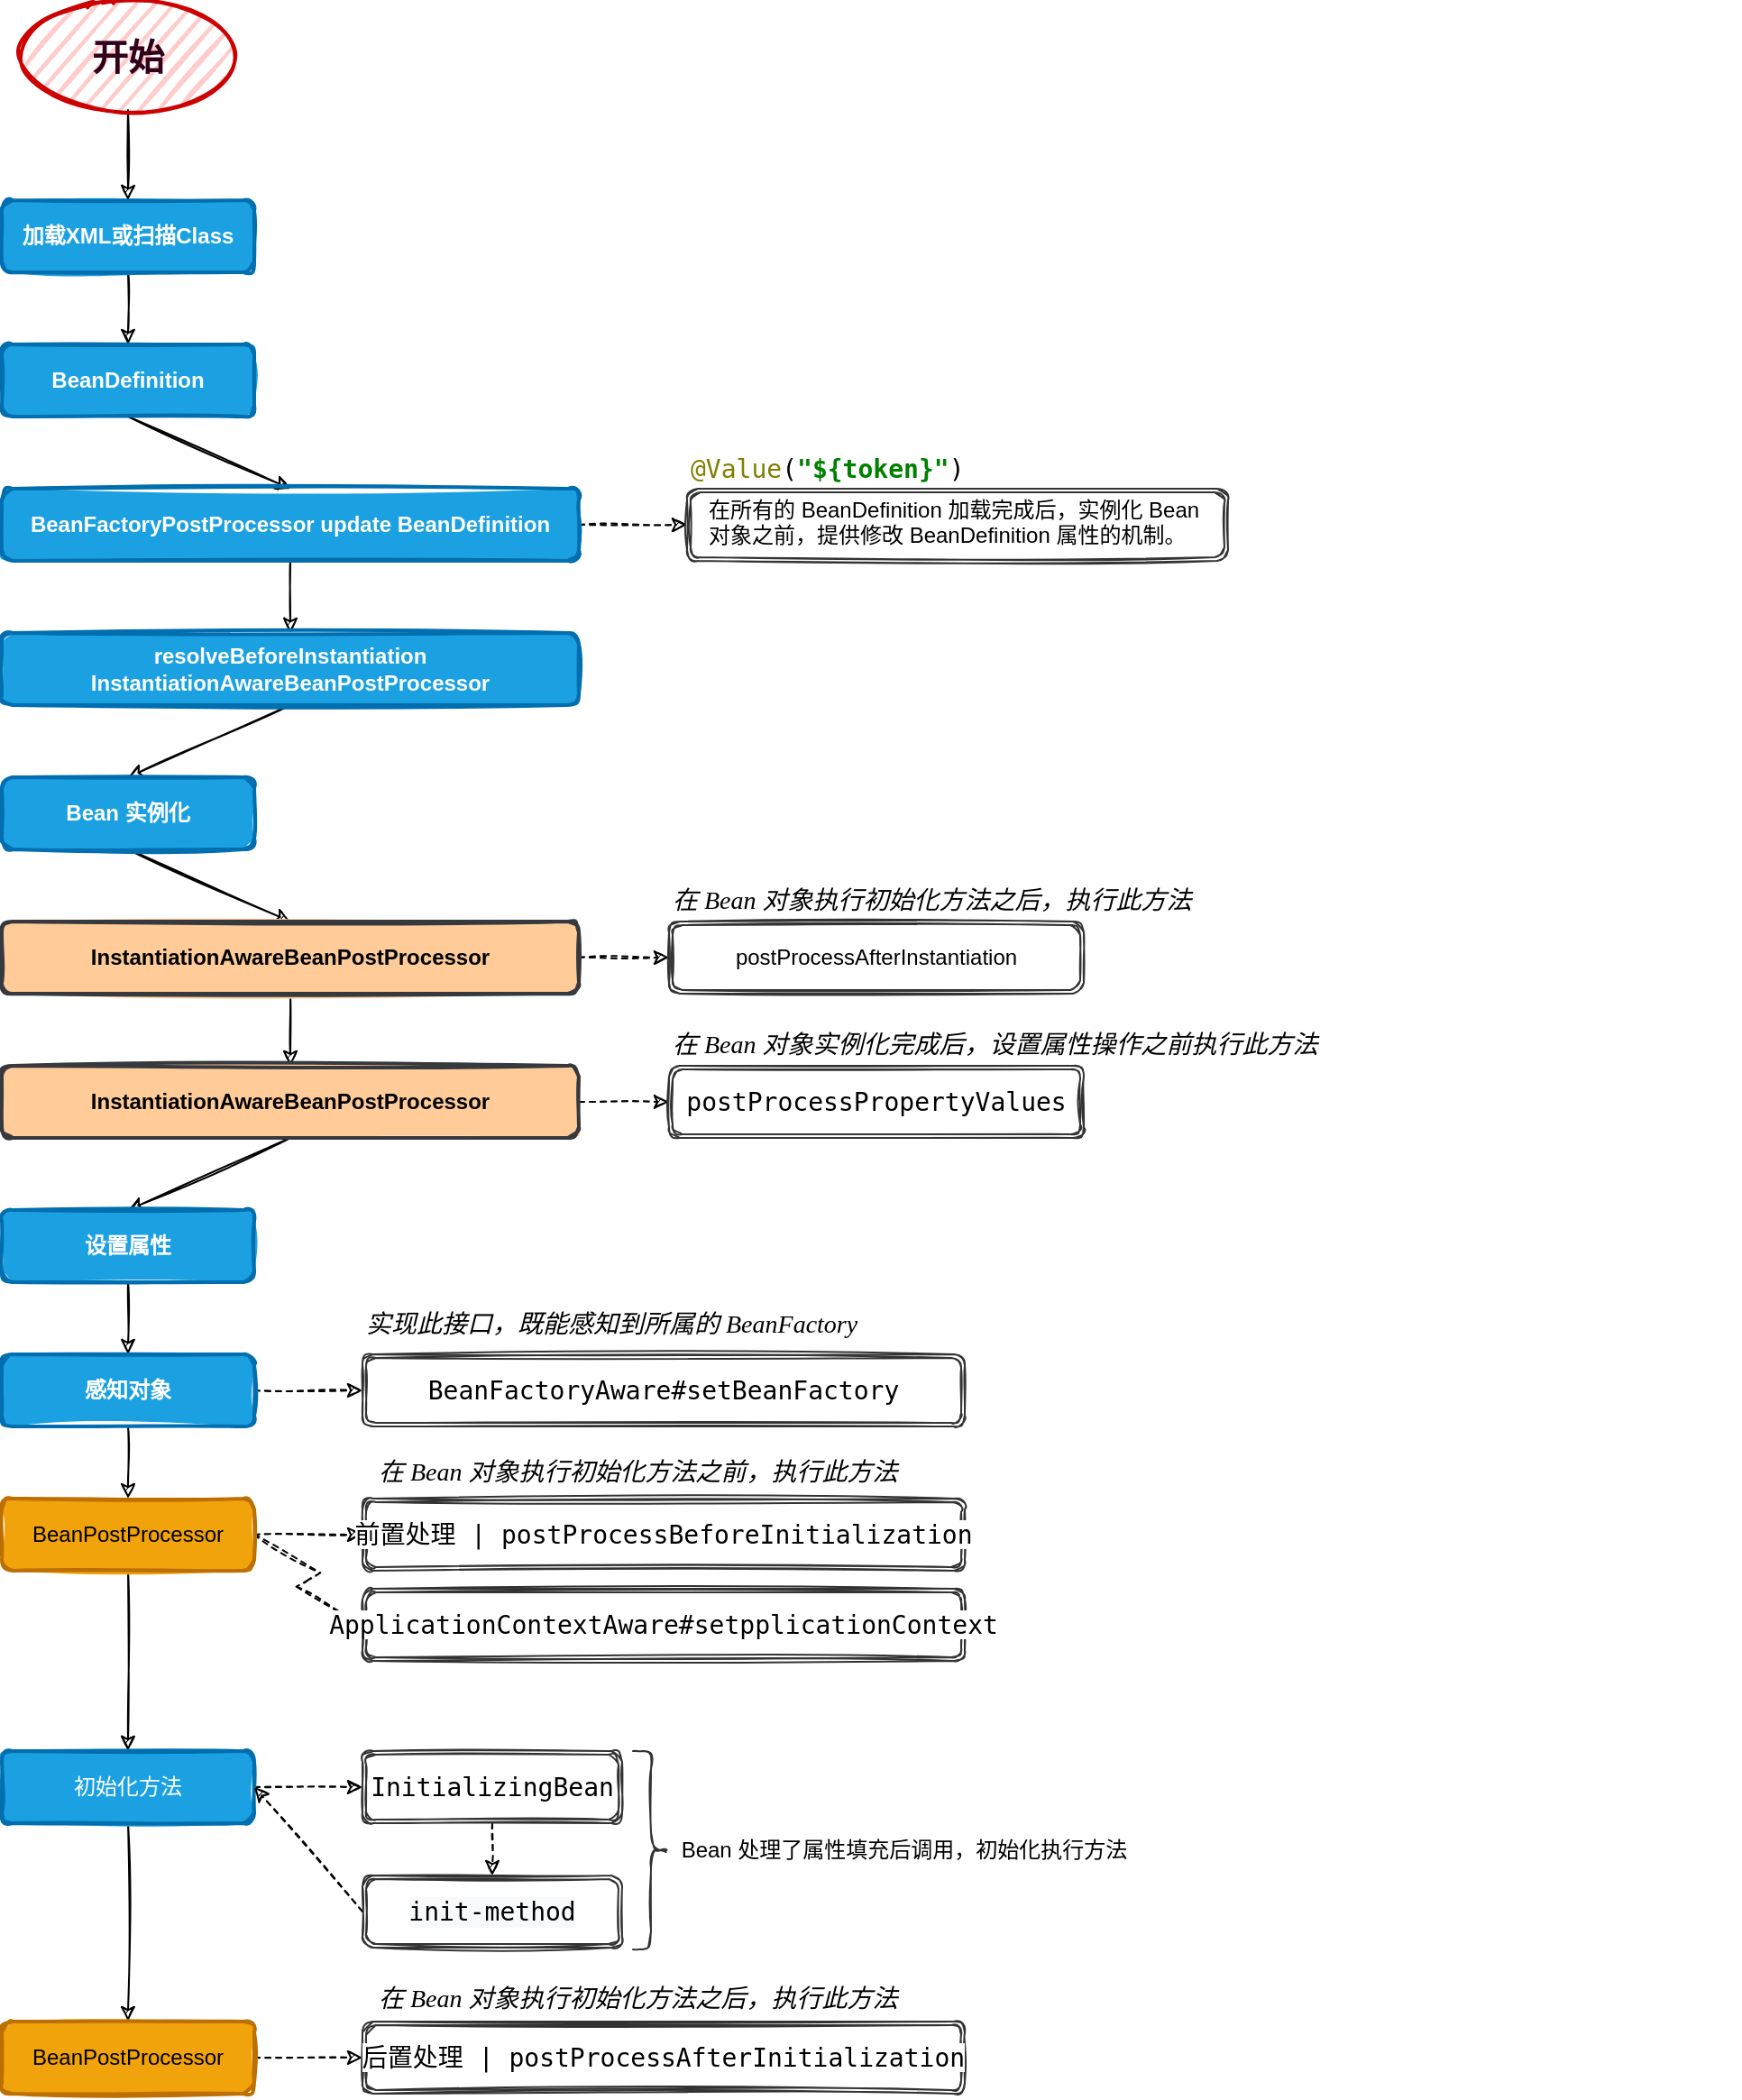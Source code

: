 <mxfile version="14.9.4" type="github">
  <diagram id="LKX4OvRe6VDWAZ0Fz87s" name="第 1 页">
    <mxGraphModel dx="1422" dy="762" grid="1" gridSize="10" guides="1" tooltips="1" connect="1" arrows="1" fold="1" page="1" pageScale="1" pageWidth="827" pageHeight="1169" math="0" shadow="0">
      <root>
        <mxCell id="0" />
        <mxCell id="1" parent="0" />
        <mxCell id="oo5crSJGMGlpb1dWaUvM-6" style="edgeStyle=orthogonalEdgeStyle;rounded=0;sketch=1;orthogonalLoop=1;jettySize=auto;html=1;exitX=0.5;exitY=1;exitDx=0;exitDy=0;entryX=0.5;entryY=0;entryDx=0;entryDy=0;" edge="1" parent="1" source="oo5crSJGMGlpb1dWaUvM-1" target="oo5crSJGMGlpb1dWaUvM-5">
          <mxGeometry relative="1" as="geometry" />
        </mxCell>
        <mxCell id="oo5crSJGMGlpb1dWaUvM-1" value="&lt;b&gt;加载XML或扫描Class&lt;/b&gt;" style="rounded=1;whiteSpace=wrap;html=1;strokeWidth=2;fillWeight=4;hachureGap=8;hachureAngle=45;fillColor=#1ba1e2;sketch=1;fontColor=#ffffff;fillStyle=solid;strokeColor=#006EAF;" vertex="1" parent="1">
          <mxGeometry x="126" y="200" width="140" height="40" as="geometry" />
        </mxCell>
        <mxCell id="oo5crSJGMGlpb1dWaUvM-4" style="edgeStyle=orthogonalEdgeStyle;rounded=0;orthogonalLoop=1;jettySize=auto;html=1;exitX=0.5;exitY=1;exitDx=0;exitDy=0;entryX=0.5;entryY=0;entryDx=0;entryDy=0;sketch=1;" edge="1" parent="1" source="oo5crSJGMGlpb1dWaUvM-2" target="oo5crSJGMGlpb1dWaUvM-1">
          <mxGeometry relative="1" as="geometry" />
        </mxCell>
        <mxCell id="oo5crSJGMGlpb1dWaUvM-2" value="&lt;b&gt;&lt;font style=&quot;font-size: 20px&quot; color=&quot;#33001a&quot;&gt;开始&lt;/font&gt;&lt;/b&gt;" style="ellipse;whiteSpace=wrap;html=1;strokeWidth=2;fillWeight=2;hachureGap=8;fillStyle=dots;sketch=1;shadow=0;strokeColor=#CC0000;fillColor=#FFCCCC;" vertex="1" parent="1">
          <mxGeometry x="136" y="90" width="120" height="60" as="geometry" />
        </mxCell>
        <mxCell id="oo5crSJGMGlpb1dWaUvM-9" style="rounded=0;sketch=1;orthogonalLoop=1;jettySize=auto;html=1;exitX=0.5;exitY=1;exitDx=0;exitDy=0;elbow=vertical;" edge="1" parent="1" source="oo5crSJGMGlpb1dWaUvM-5">
          <mxGeometry relative="1" as="geometry">
            <mxPoint x="286" y="360" as="targetPoint" />
          </mxGeometry>
        </mxCell>
        <mxCell id="oo5crSJGMGlpb1dWaUvM-5" value="&lt;b&gt;BeanDefinition&lt;/b&gt;" style="rounded=1;whiteSpace=wrap;html=1;strokeWidth=2;fillWeight=4;hachureGap=8;hachureAngle=45;fillColor=#1ba1e2;sketch=1;fontColor=#ffffff;fillStyle=solid;strokeColor=#006EAF;" vertex="1" parent="1">
          <mxGeometry x="126" y="280" width="140" height="40" as="geometry" />
        </mxCell>
        <mxCell id="oo5crSJGMGlpb1dWaUvM-13" style="edgeStyle=orthogonalEdgeStyle;rounded=0;sketch=1;orthogonalLoop=1;jettySize=auto;html=1;exitX=1;exitY=0.5;exitDx=0;exitDy=0;entryX=0;entryY=0.5;entryDx=0;entryDy=0;dashed=1;" edge="1" parent="1" source="oo5crSJGMGlpb1dWaUvM-7" target="oo5crSJGMGlpb1dWaUvM-12">
          <mxGeometry relative="1" as="geometry" />
        </mxCell>
        <mxCell id="oo5crSJGMGlpb1dWaUvM-17" style="edgeStyle=orthogonalEdgeStyle;rounded=0;sketch=1;orthogonalLoop=1;jettySize=auto;html=1;exitX=0.5;exitY=1;exitDx=0;exitDy=0;entryX=0.5;entryY=0;entryDx=0;entryDy=0;" edge="1" parent="1" source="oo5crSJGMGlpb1dWaUvM-7" target="oo5crSJGMGlpb1dWaUvM-15">
          <mxGeometry relative="1" as="geometry">
            <mxPoint x="286" y="430" as="targetPoint" />
          </mxGeometry>
        </mxCell>
        <mxCell id="oo5crSJGMGlpb1dWaUvM-7" value="&lt;b&gt;BeanFactoryPostProcessor update BeanDefinition&lt;/b&gt;" style="rounded=1;whiteSpace=wrap;html=1;strokeWidth=2;fillWeight=4;hachureGap=8;hachureAngle=45;fillColor=#1ba1e2;sketch=1;fontColor=#ffffff;fillStyle=solid;strokeColor=#006EAF;" vertex="1" parent="1">
          <mxGeometry x="126" y="360" width="320" height="40" as="geometry" />
        </mxCell>
        <mxCell id="oo5crSJGMGlpb1dWaUvM-10" value="在所有的 BeanDefinition 加载完成后，实例化 Bean 对象之前，提供修改 BeanDefinition 属性的机制。" style="text;whiteSpace=wrap;html=1;" vertex="1" parent="1">
          <mxGeometry x="516" y="358" width="280" height="50" as="geometry" />
        </mxCell>
        <mxCell id="oo5crSJGMGlpb1dWaUvM-11" value="&lt;pre style=&quot;color: rgb(0 , 0 , 0) ; font-size: 10.5pt&quot;&gt;&lt;span style=&quot;&quot;&gt;&lt;span style=&quot;color: rgb(128 , 128 , 0)&quot;&gt;@Value&lt;/span&gt;(&lt;span style=&quot;color: rgb(0 , 128 , 0) ; font-weight: bold&quot;&gt;&quot;${token}&quot;&lt;/span&gt;)&lt;/span&gt;&lt;/pre&gt;" style="text;whiteSpace=wrap;html=1;labelBackgroundColor=none;" vertex="1" parent="1">
          <mxGeometry x="506" y="320" width="160" height="30" as="geometry" />
        </mxCell>
        <mxCell id="oo5crSJGMGlpb1dWaUvM-12" value="" style="shape=ext;double=1;rounded=1;whiteSpace=wrap;html=1;shadow=0;labelBackgroundColor=none;sketch=1;fillColor=none;gradientDirection=south;strokeColor=#333333;" vertex="1" parent="1">
          <mxGeometry x="506" y="360" width="300" height="40" as="geometry" />
        </mxCell>
        <mxCell id="oo5crSJGMGlpb1dWaUvM-20" style="edgeStyle=none;rounded=0;sketch=1;orthogonalLoop=1;jettySize=auto;html=1;exitX=0.5;exitY=1;exitDx=0;exitDy=0;entryX=0.5;entryY=0;entryDx=0;entryDy=0;" edge="1" parent="1" source="oo5crSJGMGlpb1dWaUvM-15" target="oo5crSJGMGlpb1dWaUvM-19">
          <mxGeometry relative="1" as="geometry" />
        </mxCell>
        <mxCell id="oo5crSJGMGlpb1dWaUvM-15" value="&lt;b&gt;resolveBeforeInstantiation&lt;br&gt;InstantiationAwareBeanPostProcessor&lt;/b&gt;" style="rounded=1;whiteSpace=wrap;html=1;strokeWidth=2;fillWeight=4;hachureGap=8;hachureAngle=45;fillColor=#1ba1e2;sketch=1;fontColor=#ffffff;fillStyle=solid;strokeColor=#006EAF;" vertex="1" parent="1">
          <mxGeometry x="126" y="440" width="320" height="40" as="geometry" />
        </mxCell>
        <mxCell id="oo5crSJGMGlpb1dWaUvM-24" style="edgeStyle=none;rounded=0;sketch=1;orthogonalLoop=1;jettySize=auto;html=1;exitX=0.5;exitY=1;exitDx=0;exitDy=0;entryX=0.5;entryY=0;entryDx=0;entryDy=0;" edge="1" parent="1" source="oo5crSJGMGlpb1dWaUvM-19" target="oo5crSJGMGlpb1dWaUvM-21">
          <mxGeometry relative="1" as="geometry" />
        </mxCell>
        <mxCell id="oo5crSJGMGlpb1dWaUvM-19" value="&lt;b&gt;Bean 实例化&lt;/b&gt;" style="rounded=1;whiteSpace=wrap;html=1;strokeWidth=2;fillWeight=4;hachureGap=8;hachureAngle=45;fillColor=#1ba1e2;sketch=1;fontColor=#ffffff;fillStyle=solid;strokeColor=#006EAF;" vertex="1" parent="1">
          <mxGeometry x="126" y="520" width="140" height="40" as="geometry" />
        </mxCell>
        <mxCell id="oo5crSJGMGlpb1dWaUvM-23" style="edgeStyle=none;rounded=0;sketch=1;orthogonalLoop=1;jettySize=auto;html=1;exitX=1;exitY=0.5;exitDx=0;exitDy=0;entryX=0;entryY=0.5;entryDx=0;entryDy=0;dashed=1;" edge="1" parent="1" source="oo5crSJGMGlpb1dWaUvM-21" target="oo5crSJGMGlpb1dWaUvM-22">
          <mxGeometry relative="1" as="geometry" />
        </mxCell>
        <mxCell id="oo5crSJGMGlpb1dWaUvM-27" style="edgeStyle=none;rounded=0;sketch=1;orthogonalLoop=1;jettySize=auto;html=1;exitX=0.5;exitY=1;exitDx=0;exitDy=0;entryX=0.5;entryY=0;entryDx=0;entryDy=0;fontColor=#000000;" edge="1" parent="1" source="oo5crSJGMGlpb1dWaUvM-21" target="oo5crSJGMGlpb1dWaUvM-26">
          <mxGeometry relative="1" as="geometry" />
        </mxCell>
        <mxCell id="oo5crSJGMGlpb1dWaUvM-21" value="&lt;b&gt;InstantiationAwareBeanPostProcessor&lt;/b&gt;" style="rounded=1;whiteSpace=wrap;html=1;strokeWidth=2;fillWeight=4;hachureGap=8;hachureAngle=45;sketch=1;fillStyle=solid;strokeColor=#36393d;fillColor=#ffcc99;" vertex="1" parent="1">
          <mxGeometry x="126" y="600" width="320" height="40" as="geometry" />
        </mxCell>
        <mxCell id="oo5crSJGMGlpb1dWaUvM-22" value="postProcessAfterInstantiation" style="shape=ext;double=1;rounded=1;whiteSpace=wrap;html=1;shadow=0;labelBackgroundColor=none;sketch=1;fillColor=none;gradientDirection=south;strokeColor=#333333;" vertex="1" parent="1">
          <mxGeometry x="496" y="600" width="230" height="40" as="geometry" />
        </mxCell>
        <mxCell id="oo5crSJGMGlpb1dWaUvM-25" value="&lt;pre style=&quot;font-family: 宋体; font-size: 10.5pt;&quot;&gt;&lt;span style=&quot;font-style: italic;&quot;&gt;在 Bean 对象执行初始化方法之后，执行此方法&lt;/span&gt;&lt;/pre&gt;" style="text;whiteSpace=wrap;html=1;labelBackgroundColor=none;fontStyle=0;" vertex="1" parent="1">
          <mxGeometry x="496" y="560" width="320" height="35" as="geometry" />
        </mxCell>
        <mxCell id="oo5crSJGMGlpb1dWaUvM-29" style="edgeStyle=none;rounded=0;sketch=1;orthogonalLoop=1;jettySize=auto;html=1;exitX=1;exitY=0.5;exitDx=0;exitDy=0;entryX=0;entryY=0.5;entryDx=0;entryDy=0;fontColor=#000000;dashed=1;" edge="1" parent="1" source="oo5crSJGMGlpb1dWaUvM-26" target="oo5crSJGMGlpb1dWaUvM-28">
          <mxGeometry relative="1" as="geometry" />
        </mxCell>
        <mxCell id="oo5crSJGMGlpb1dWaUvM-33" style="edgeStyle=none;sketch=1;orthogonalLoop=1;jettySize=auto;html=1;exitX=0.5;exitY=1;exitDx=0;exitDy=0;entryX=0.5;entryY=0;entryDx=0;entryDy=0;fontColor=#000000;rounded=0;" edge="1" parent="1" source="oo5crSJGMGlpb1dWaUvM-26" target="oo5crSJGMGlpb1dWaUvM-32">
          <mxGeometry relative="1" as="geometry" />
        </mxCell>
        <mxCell id="oo5crSJGMGlpb1dWaUvM-26" value="&lt;b&gt;InstantiationAwareBeanPostProcessor&lt;/b&gt;" style="rounded=1;whiteSpace=wrap;html=1;strokeWidth=2;fillWeight=4;hachureGap=8;hachureAngle=45;sketch=1;fillStyle=solid;strokeColor=#36393d;fillColor=#ffcc99;" vertex="1" parent="1">
          <mxGeometry x="126" y="680" width="320" height="40" as="geometry" />
        </mxCell>
        <mxCell id="oo5crSJGMGlpb1dWaUvM-28" value="&lt;pre style=&quot;background-color: rgb(255 , 255 , 255) ; font-size: 10.5pt&quot;&gt;postProcessPropertyValues&lt;/pre&gt;" style="shape=ext;double=1;rounded=1;whiteSpace=wrap;html=1;shadow=0;labelBackgroundColor=none;sketch=1;fillColor=none;gradientDirection=south;strokeColor=#333333;" vertex="1" parent="1">
          <mxGeometry x="496" y="680" width="230" height="40" as="geometry" />
        </mxCell>
        <mxCell id="oo5crSJGMGlpb1dWaUvM-30" value="&lt;pre style=&quot;font-family: 宋体; font-size: 10.5pt;&quot;&gt;&lt;span style=&quot;font-style: italic;&quot;&gt;在 Bean 对象实例化完成后，设置属性操作之前执行此方法&lt;/span&gt;&lt;/pre&gt;" style="text;whiteSpace=wrap;html=1;labelBackgroundColor=none;" vertex="1" parent="1">
          <mxGeometry x="496" y="640" width="390" height="40" as="geometry" />
        </mxCell>
        <mxCell id="oo5crSJGMGlpb1dWaUvM-38" style="edgeStyle=none;rounded=0;sketch=1;orthogonalLoop=1;jettySize=auto;html=1;exitX=0.5;exitY=1;exitDx=0;exitDy=0;entryX=0.5;entryY=0;entryDx=0;entryDy=0;fontColor=#000000;" edge="1" parent="1" source="oo5crSJGMGlpb1dWaUvM-32" target="oo5crSJGMGlpb1dWaUvM-34">
          <mxGeometry relative="1" as="geometry" />
        </mxCell>
        <mxCell id="oo5crSJGMGlpb1dWaUvM-32" value="&lt;b&gt;设置属性&lt;/b&gt;" style="rounded=1;whiteSpace=wrap;html=1;strokeWidth=2;fillWeight=4;hachureGap=8;hachureAngle=45;fillColor=#1ba1e2;sketch=1;fontColor=#ffffff;fillStyle=solid;strokeColor=#006EAF;" vertex="1" parent="1">
          <mxGeometry x="126" y="760" width="140" height="40" as="geometry" />
        </mxCell>
        <mxCell id="oo5crSJGMGlpb1dWaUvM-37" style="edgeStyle=none;rounded=0;sketch=1;orthogonalLoop=1;jettySize=auto;html=1;exitX=1;exitY=0.5;exitDx=0;exitDy=0;entryX=0;entryY=0.5;entryDx=0;entryDy=0;fontColor=#000000;dashed=1;" edge="1" parent="1" source="oo5crSJGMGlpb1dWaUvM-34" target="oo5crSJGMGlpb1dWaUvM-36">
          <mxGeometry relative="1" as="geometry" />
        </mxCell>
        <mxCell id="oo5crSJGMGlpb1dWaUvM-47" style="edgeStyle=none;rounded=0;sketch=1;orthogonalLoop=1;jettySize=auto;html=1;exitX=0.5;exitY=1;exitDx=0;exitDy=0;fontColor=#FFFFFF;" edge="1" parent="1" source="oo5crSJGMGlpb1dWaUvM-34" target="oo5crSJGMGlpb1dWaUvM-41">
          <mxGeometry relative="1" as="geometry" />
        </mxCell>
        <mxCell id="oo5crSJGMGlpb1dWaUvM-34" value="&lt;b&gt;感知对象&lt;/b&gt;" style="rounded=1;whiteSpace=wrap;html=1;strokeWidth=2;fillWeight=4;hachureGap=8;hachureAngle=45;fillColor=#1ba1e2;sketch=1;fontColor=#ffffff;fillStyle=solid;strokeColor=#006EAF;" vertex="1" parent="1">
          <mxGeometry x="126" y="840" width="140" height="40" as="geometry" />
        </mxCell>
        <mxCell id="oo5crSJGMGlpb1dWaUvM-36" value="&lt;pre style=&quot;background-color: rgb(255 , 255 , 255) ; font-size: 14px&quot;&gt;&lt;font style=&quot;font-size: 14px&quot;&gt;BeanFactoryAware#&lt;/font&gt;setBeanFactory&lt;br&gt;&lt;/pre&gt;" style="shape=ext;double=1;rounded=1;whiteSpace=wrap;html=1;shadow=0;labelBackgroundColor=none;sketch=1;fillColor=none;gradientDirection=south;strokeColor=#333333;" vertex="1" parent="1">
          <mxGeometry x="326" y="840" width="334" height="40" as="geometry" />
        </mxCell>
        <mxCell id="oo5crSJGMGlpb1dWaUvM-40" value="&lt;pre style=&quot;font-family: 宋体; font-size: 10.5pt;&quot;&gt;&lt;span style=&quot;font-style: italic;&quot;&gt;实现此接口，既能感知到所属的 BeanFactory&lt;/span&gt;&lt;/pre&gt;" style="text;whiteSpace=wrap;html=1;labelBackgroundColor=none;labelBorderColor=none;" vertex="1" parent="1">
          <mxGeometry x="326" y="795" width="310" height="60" as="geometry" />
        </mxCell>
        <mxCell id="oo5crSJGMGlpb1dWaUvM-46" style="edgeStyle=none;rounded=0;sketch=1;orthogonalLoop=1;jettySize=auto;html=1;exitX=1;exitY=0.5;exitDx=0;exitDy=0;entryX=0;entryY=0.5;entryDx=0;entryDy=0;dashed=1;fontColor=#FFFFFF;" edge="1" parent="1" source="oo5crSJGMGlpb1dWaUvM-41" target="oo5crSJGMGlpb1dWaUvM-45">
          <mxGeometry relative="1" as="geometry" />
        </mxCell>
        <mxCell id="oo5crSJGMGlpb1dWaUvM-53" style="edgeStyle=isometricEdgeStyle;rounded=0;sketch=1;orthogonalLoop=1;jettySize=auto;html=1;exitX=1;exitY=0.5;exitDx=0;exitDy=0;entryX=0;entryY=0.5;entryDx=0;entryDy=0;dashed=1;fontColor=#FFFFFF;elbow=vertical;" edge="1" parent="1" source="oo5crSJGMGlpb1dWaUvM-41" target="oo5crSJGMGlpb1dWaUvM-52">
          <mxGeometry relative="1" as="geometry" />
        </mxCell>
        <mxCell id="oo5crSJGMGlpb1dWaUvM-57" style="rounded=0;sketch=1;orthogonalLoop=1;jettySize=auto;html=1;exitX=0.5;exitY=1;exitDx=0;exitDy=0;entryX=0.5;entryY=0;entryDx=0;entryDy=0;fontColor=#000000;" edge="1" parent="1" source="oo5crSJGMGlpb1dWaUvM-41" target="oo5crSJGMGlpb1dWaUvM-48">
          <mxGeometry relative="1" as="geometry" />
        </mxCell>
        <mxCell id="oo5crSJGMGlpb1dWaUvM-41" value="&lt;span style=&quot;text-align: left;&quot;&gt;BeanPostProcessor&lt;/span&gt;" style="rounded=1;whiteSpace=wrap;html=1;strokeWidth=2;fillWeight=4;hachureGap=8;hachureAngle=45;fillColor=#f0a30a;sketch=1;fillStyle=solid;strokeColor=#BD7000;fontColor=#000000;" vertex="1" parent="1">
          <mxGeometry x="126" y="920" width="140" height="40" as="geometry" />
        </mxCell>
        <mxCell id="oo5crSJGMGlpb1dWaUvM-45" value="&lt;pre style=&quot;font-size: 14px&quot;&gt;&lt;span style=&quot;background-color: rgb(255 , 255 , 255)&quot;&gt;前置处理 | postProcessBeforeInitialization&lt;/span&gt;&lt;/pre&gt;" style="shape=ext;double=1;rounded=1;whiteSpace=wrap;html=1;shadow=0;labelBackgroundColor=none;sketch=1;fillColor=none;gradientDirection=south;strokeColor=#333333;" vertex="1" parent="1">
          <mxGeometry x="326" y="920" width="334" height="40" as="geometry" />
        </mxCell>
        <mxCell id="oo5crSJGMGlpb1dWaUvM-58" style="edgeStyle=none;rounded=0;sketch=1;orthogonalLoop=1;jettySize=auto;html=1;exitX=0.5;exitY=1;exitDx=0;exitDy=0;entryX=0.5;entryY=0;entryDx=0;entryDy=0;fontColor=#000000;" edge="1" parent="1" source="oo5crSJGMGlpb1dWaUvM-48" target="oo5crSJGMGlpb1dWaUvM-49">
          <mxGeometry relative="1" as="geometry" />
        </mxCell>
        <mxCell id="oo5crSJGMGlpb1dWaUvM-64" style="edgeStyle=none;rounded=0;sketch=1;orthogonalLoop=1;jettySize=auto;html=1;exitX=1;exitY=0.5;exitDx=0;exitDy=0;entryX=0;entryY=0.5;entryDx=0;entryDy=0;fontColor=#000000;dashed=1;" edge="1" parent="1" source="oo5crSJGMGlpb1dWaUvM-48" target="oo5crSJGMGlpb1dWaUvM-59">
          <mxGeometry relative="1" as="geometry" />
        </mxCell>
        <mxCell id="oo5crSJGMGlpb1dWaUvM-48" value="&lt;div style=&quot;text-align: left&quot;&gt;&lt;span&gt;初始化方法&lt;/span&gt;&lt;/div&gt;" style="rounded=1;whiteSpace=wrap;html=1;strokeWidth=2;fillWeight=4;hachureGap=8;hachureAngle=45;fillColor=#1ba1e2;sketch=1;fillStyle=solid;strokeColor=#006EAF;fontColor=#FFFFFF;" vertex="1" parent="1">
          <mxGeometry x="126" y="1060" width="140" height="40" as="geometry" />
        </mxCell>
        <mxCell id="oo5crSJGMGlpb1dWaUvM-51" style="edgeStyle=none;rounded=0;sketch=1;orthogonalLoop=1;jettySize=auto;html=1;exitX=1;exitY=0.5;exitDx=0;exitDy=0;entryX=0;entryY=0.5;entryDx=0;entryDy=0;fontColor=#FFFFFF;dashed=1;" edge="1" parent="1" source="oo5crSJGMGlpb1dWaUvM-49" target="oo5crSJGMGlpb1dWaUvM-50">
          <mxGeometry relative="1" as="geometry" />
        </mxCell>
        <mxCell id="oo5crSJGMGlpb1dWaUvM-49" value="&lt;span style=&quot;text-align: left;&quot;&gt;BeanPostProcessor&lt;/span&gt;" style="rounded=1;whiteSpace=wrap;html=1;strokeWidth=2;fillWeight=4;hachureGap=8;hachureAngle=45;fillColor=#f0a30a;sketch=1;fillStyle=solid;strokeColor=#BD7000;fontColor=#000000;" vertex="1" parent="1">
          <mxGeometry x="126" y="1210" width="140" height="40" as="geometry" />
        </mxCell>
        <mxCell id="oo5crSJGMGlpb1dWaUvM-50" value="&lt;pre style=&quot;font-size: 14px&quot;&gt;&lt;span style=&quot;background-color: rgb(255 , 255 , 255)&quot;&gt;后置处理 | postProcessAfterInitialization&lt;/span&gt;&lt;/pre&gt;" style="shape=ext;double=1;rounded=1;whiteSpace=wrap;html=1;shadow=0;labelBackgroundColor=none;sketch=1;fillColor=none;gradientDirection=south;strokeColor=#333333;" vertex="1" parent="1">
          <mxGeometry x="326" y="1210" width="334" height="40" as="geometry" />
        </mxCell>
        <mxCell id="oo5crSJGMGlpb1dWaUvM-52" value="&lt;pre style=&quot;font-size: 14px&quot;&gt;&lt;pre style=&quot;text-align: left ; font-size: 10.5pt&quot;&gt;&lt;span style=&quot;background-color: rgb(255 , 255 , 255)&quot;&gt;ApplicationContextAware#setpplicationContext&lt;/span&gt;&lt;/pre&gt;&lt;/pre&gt;" style="shape=ext;double=1;rounded=1;whiteSpace=wrap;html=1;shadow=0;labelBackgroundColor=none;sketch=1;fillColor=none;gradientDirection=south;strokeColor=#333333;" vertex="1" parent="1">
          <mxGeometry x="326" y="970" width="334" height="40" as="geometry" />
        </mxCell>
        <mxCell id="oo5crSJGMGlpb1dWaUvM-54" value="&lt;pre style=&quot;background-color: #ffffff ; color: #000000 ; font-family: &amp;#34;宋体&amp;#34; ; font-size: 10.5pt&quot;&gt;&lt;br&gt;&lt;/pre&gt;" style="text;whiteSpace=wrap;html=1;fontColor=#FFFFFF;" vertex="1" parent="1">
          <mxGeometry x="840" y="930" width="250" height="60" as="geometry" />
        </mxCell>
        <mxCell id="oo5crSJGMGlpb1dWaUvM-55" value="&lt;pre style=&quot;font-family: 宋体; font-size: 10.5pt;&quot;&gt;&lt;span style=&quot;font-style: italic;&quot;&gt;在 Bean 对象执行初始化方法之前，执行此方法&lt;/span&gt;&lt;/pre&gt;" style="text;whiteSpace=wrap;html=1;labelBackgroundColor=none;" vertex="1" parent="1">
          <mxGeometry x="333" y="877" width="320" height="60" as="geometry" />
        </mxCell>
        <mxCell id="oo5crSJGMGlpb1dWaUvM-56" value="&lt;pre style=&quot;font-family: 宋体; font-size: 10.5pt;&quot;&gt;&lt;span style=&quot;font-style: italic;&quot;&gt;在 Bean 对象执行初始化方法之后，执行此方法&lt;/span&gt;&lt;/pre&gt;" style="text;whiteSpace=wrap;html=1;labelBackgroundColor=none;" vertex="1" parent="1">
          <mxGeometry x="333" y="1169" width="320" height="60" as="geometry" />
        </mxCell>
        <mxCell id="oo5crSJGMGlpb1dWaUvM-63" style="edgeStyle=none;rounded=0;sketch=1;orthogonalLoop=1;jettySize=auto;html=1;exitX=0.5;exitY=1;exitDx=0;exitDy=0;entryX=0.5;entryY=0;entryDx=0;entryDy=0;fontColor=#000000;dashed=1;" edge="1" parent="1" source="oo5crSJGMGlpb1dWaUvM-59" target="oo5crSJGMGlpb1dWaUvM-62">
          <mxGeometry relative="1" as="geometry" />
        </mxCell>
        <mxCell id="oo5crSJGMGlpb1dWaUvM-59" value="&lt;pre style=&quot;font-size: 14px&quot;&gt;&lt;pre style=&quot;text-align: left ; font-size: 10.5pt&quot;&gt;&lt;pre style=&quot;font-size: 10.5pt&quot;&gt;&lt;span style=&quot;background-color: rgb(255 , 255 , 255)&quot;&gt;InitializingBean&lt;/span&gt;&lt;/pre&gt;&lt;/pre&gt;&lt;/pre&gt;" style="shape=ext;double=1;rounded=1;whiteSpace=wrap;html=1;shadow=0;labelBackgroundColor=none;sketch=1;fillColor=none;gradientDirection=south;strokeColor=#333333;" vertex="1" parent="1">
          <mxGeometry x="326" y="1060" width="144" height="40" as="geometry" />
        </mxCell>
        <mxCell id="oo5crSJGMGlpb1dWaUvM-65" style="edgeStyle=none;rounded=0;sketch=1;orthogonalLoop=1;jettySize=auto;html=1;exitX=0;exitY=0.5;exitDx=0;exitDy=0;entryX=1;entryY=0.5;entryDx=0;entryDy=0;fontColor=#000000;dashed=1;" edge="1" parent="1" source="oo5crSJGMGlpb1dWaUvM-62" target="oo5crSJGMGlpb1dWaUvM-48">
          <mxGeometry relative="1" as="geometry" />
        </mxCell>
        <mxCell id="oo5crSJGMGlpb1dWaUvM-62" value="&lt;pre style=&quot;font-size: 14px&quot;&gt;&lt;pre style=&quot;text-align: left ; background-color: rgb(255 , 255 , 255) ; font-size: 10.5pt&quot;&gt;&lt;pre style=&quot;background-color: rgb(248 , 249 , 250) ; font-size: 10.5pt&quot;&gt;init-method&lt;/pre&gt;&lt;/pre&gt;&lt;/pre&gt;" style="shape=ext;double=1;rounded=1;whiteSpace=wrap;html=1;shadow=0;labelBackgroundColor=none;sketch=1;fillColor=none;gradientDirection=south;strokeColor=#333333;" vertex="1" parent="1">
          <mxGeometry x="326" y="1129" width="144" height="40" as="geometry" />
        </mxCell>
        <mxCell id="oo5crSJGMGlpb1dWaUvM-66" value="" style="shape=curlyBracket;whiteSpace=wrap;html=1;rounded=1;flipH=1;shadow=0;labelBackgroundColor=none;sketch=1;fontColor=#000000;strokeColor=#333333;fillColor=#009999;gradientDirection=south;" vertex="1" parent="1">
          <mxGeometry x="476" y="1060" width="20" height="110" as="geometry" />
        </mxCell>
        <mxCell id="oo5crSJGMGlpb1dWaUvM-68" value="Bean 处理了属性填充后调用，初始化执行方法" style="text;html=1;align=center;verticalAlign=middle;resizable=0;points=[];autosize=1;strokeColor=none;fontColor=#000000;" vertex="1" parent="1">
          <mxGeometry x="496" y="1105" width="260" height="20" as="geometry" />
        </mxCell>
      </root>
    </mxGraphModel>
  </diagram>
</mxfile>
